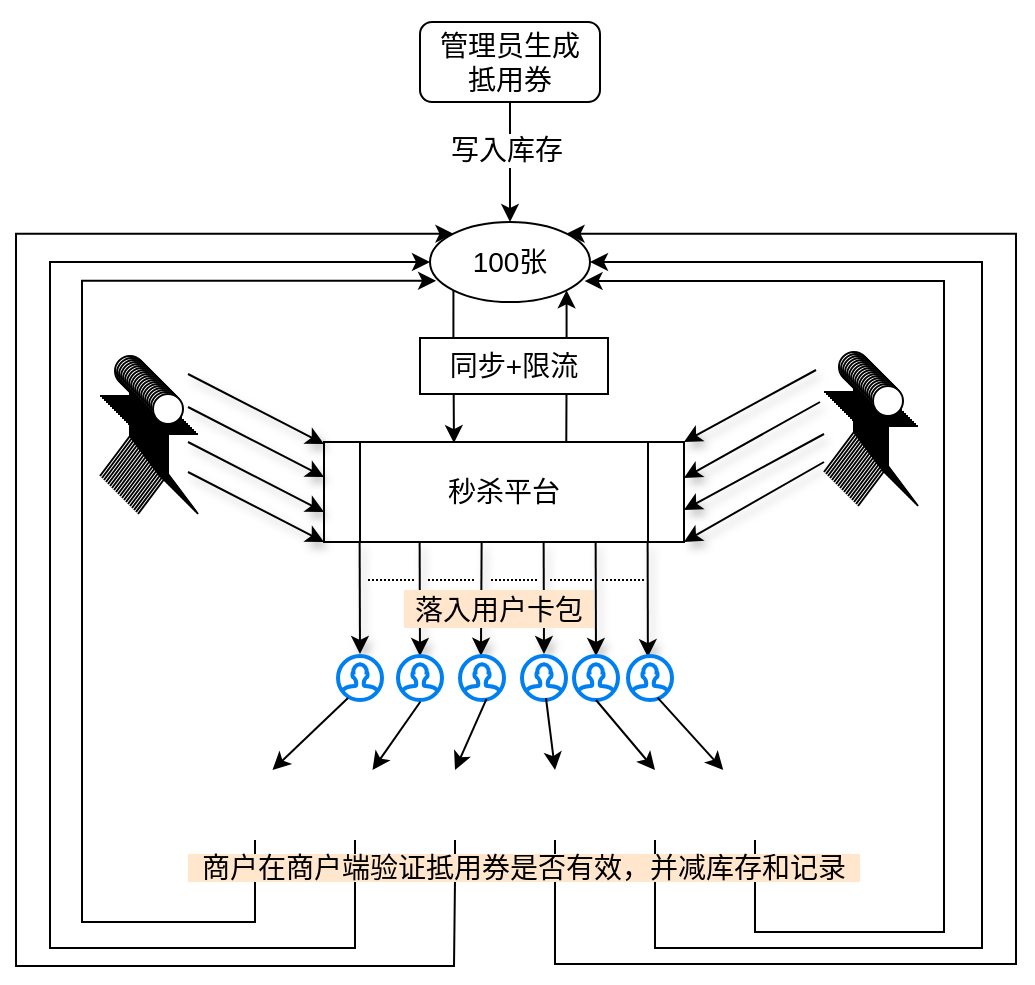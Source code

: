 <mxfile version="12.3.9" type="github" pages="1">
  <diagram id="SsL1fcqj8Mh98Vly19hj" name="第 1 页">
    <mxGraphModel dx="1722" dy="877" grid="1" gridSize="1" guides="1" tooltips="1" connect="1" arrows="1" fold="1" page="1" pageScale="1" pageWidth="827" pageHeight="1169" math="0" shadow="0">
      <root>
        <mxCell id="0"/>
        <mxCell id="1" parent="0"/>
        <mxCell id="kgXLa5MKoWayzY2asDO9-3" style="edgeStyle=orthogonalEdgeStyle;rounded=0;orthogonalLoop=1;jettySize=auto;html=1;exitX=0.5;exitY=1;exitDx=0;exitDy=0;entryX=0.5;entryY=0;entryDx=0;entryDy=0;fontSize=14;" edge="1" parent="1" source="kgXLa5MKoWayzY2asDO9-1" target="kgXLa5MKoWayzY2asDO9-2">
          <mxGeometry relative="1" as="geometry"/>
        </mxCell>
        <mxCell id="kgXLa5MKoWayzY2asDO9-4" value="写入库存" style="text;html=1;align=center;verticalAlign=middle;resizable=0;points=[];;labelBackgroundColor=#ffffff;fontSize=14;" vertex="1" connectable="0" parent="kgXLa5MKoWayzY2asDO9-3">
          <mxGeometry x="-0.2" y="-2" relative="1" as="geometry">
            <mxPoint as="offset"/>
          </mxGeometry>
        </mxCell>
        <mxCell id="kgXLa5MKoWayzY2asDO9-1" value="&lt;p style=&quot;line-height: 120%; font-size: 14px;&quot;&gt;&lt;font style=&quot;font-size: 14px;&quot;&gt;管理员生成抵用券&lt;/font&gt;&lt;/p&gt;" style="padding:5;rounded=1;whiteSpace=wrap;html=1;spacing=10;fontSize=14;" vertex="1" parent="1">
          <mxGeometry x="350" y="50" width="90" height="40" as="geometry"/>
        </mxCell>
        <mxCell id="kgXLa5MKoWayzY2asDO9-7" style="edgeStyle=orthogonalEdgeStyle;rounded=0;orthogonalLoop=1;jettySize=auto;html=1;exitX=0;exitY=1;exitDx=0;exitDy=0;entryX=0.361;entryY=0.011;entryDx=0;entryDy=0;entryPerimeter=0;fontSize=14;" edge="1" parent="1" source="kgXLa5MKoWayzY2asDO9-2" target="kgXLa5MKoWayzY2asDO9-5">
          <mxGeometry relative="1" as="geometry">
            <Array as="points">
              <mxPoint x="367" y="212"/>
            </Array>
          </mxGeometry>
        </mxCell>
        <mxCell id="kgXLa5MKoWayzY2asDO9-8" style="edgeStyle=orthogonalEdgeStyle;rounded=0;orthogonalLoop=1;jettySize=auto;html=1;exitX=1;exitY=1;exitDx=0;exitDy=0;entryX=0.673;entryY=0.017;entryDx=0;entryDy=0;entryPerimeter=0;fontSize=14;horizontal=0;endArrow=none;endFill=0;startArrow=classic;startFill=1;" edge="1" parent="1" source="kgXLa5MKoWayzY2asDO9-2" target="kgXLa5MKoWayzY2asDO9-5">
          <mxGeometry relative="1" as="geometry"/>
        </mxCell>
        <mxCell id="kgXLa5MKoWayzY2asDO9-2" value="&lt;font style=&quot;font-size: 14px;&quot;&gt;100张&lt;/font&gt;" style="ellipse;whiteSpace=wrap;html=1;fontSize=14;" vertex="1" parent="1">
          <mxGeometry x="355" y="150" width="80" height="40" as="geometry"/>
        </mxCell>
        <mxCell id="kgXLa5MKoWayzY2asDO9-5" value="秒杀平台" style="shape=process;whiteSpace=wrap;html=1;backgroundOutline=1;fontSize=14;" vertex="1" parent="1">
          <mxGeometry x="302" y="260" width="180" height="50" as="geometry"/>
        </mxCell>
        <mxCell id="kgXLa5MKoWayzY2asDO9-9" value="同步+限流" style="rounded=0;whiteSpace=wrap;html=1;fontSize=14;" vertex="1" parent="1">
          <mxGeometry x="350" y="208" width="94" height="28" as="geometry"/>
        </mxCell>
        <mxCell id="kgXLa5MKoWayzY2asDO9-11" value="" style="endArrow=classic;html=1;fontSize=14;entryX=0;entryY=0.1;entryDx=0;entryDy=0;entryPerimeter=0;shadow=1;" edge="1" parent="1">
          <mxGeometry width="50" height="50" relative="1" as="geometry">
            <mxPoint x="234" y="242.5" as="sourcePoint"/>
            <mxPoint x="302" y="277.5" as="targetPoint"/>
          </mxGeometry>
        </mxCell>
        <mxCell id="kgXLa5MKoWayzY2asDO9-12" value="" style="endArrow=classic;html=1;fontSize=14;entryX=0;entryY=0.1;entryDx=0;entryDy=0;entryPerimeter=0;shadow=1;" edge="1" parent="1">
          <mxGeometry width="50" height="50" relative="1" as="geometry">
            <mxPoint x="234" y="260" as="sourcePoint"/>
            <mxPoint x="302" y="295" as="targetPoint"/>
          </mxGeometry>
        </mxCell>
        <mxCell id="kgXLa5MKoWayzY2asDO9-13" value="" style="endArrow=classic;html=1;fontSize=14;entryX=0;entryY=0.1;entryDx=0;entryDy=0;entryPerimeter=0;shadow=1;" edge="1" parent="1">
          <mxGeometry width="50" height="50" relative="1" as="geometry">
            <mxPoint x="234" y="275" as="sourcePoint"/>
            <mxPoint x="302" y="310" as="targetPoint"/>
          </mxGeometry>
        </mxCell>
        <mxCell id="kgXLa5MKoWayzY2asDO9-15" value="" style="endArrow=classic;html=1;fontSize=14;entryX=0;entryY=0.1;entryDx=0;entryDy=0;entryPerimeter=0;shadow=1;" edge="1" parent="1">
          <mxGeometry width="50" height="50" relative="1" as="geometry">
            <mxPoint x="234" y="226" as="sourcePoint"/>
            <mxPoint x="302" y="261" as="targetPoint"/>
          </mxGeometry>
        </mxCell>
        <mxCell id="kgXLa5MKoWayzY2asDO9-17" value="" style="endArrow=classic;html=1;fontSize=14;shadow=1;" edge="1" parent="1">
          <mxGeometry width="50" height="50" relative="1" as="geometry">
            <mxPoint x="548" y="224" as="sourcePoint"/>
            <mxPoint x="482" y="260" as="targetPoint"/>
          </mxGeometry>
        </mxCell>
        <mxCell id="kgXLa5MKoWayzY2asDO9-18" value="" style="endArrow=classic;html=1;fontSize=14;shadow=1;" edge="1" parent="1">
          <mxGeometry width="50" height="50" relative="1" as="geometry">
            <mxPoint x="550" y="240" as="sourcePoint"/>
            <mxPoint x="482" y="278" as="targetPoint"/>
          </mxGeometry>
        </mxCell>
        <mxCell id="kgXLa5MKoWayzY2asDO9-19" value="" style="endArrow=classic;html=1;fontSize=14;shadow=1;" edge="1" parent="1">
          <mxGeometry width="50" height="50" relative="1" as="geometry">
            <mxPoint x="552" y="256" as="sourcePoint"/>
            <mxPoint x="482" y="294" as="targetPoint"/>
          </mxGeometry>
        </mxCell>
        <mxCell id="kgXLa5MKoWayzY2asDO9-20" value="" style="endArrow=classic;html=1;fontSize=14;shadow=1;" edge="1" parent="1">
          <mxGeometry width="50" height="50" relative="1" as="geometry">
            <mxPoint x="552" y="270" as="sourcePoint"/>
            <mxPoint x="482" y="310" as="targetPoint"/>
          </mxGeometry>
        </mxCell>
        <mxCell id="kgXLa5MKoWayzY2asDO9-23" value="" style="endArrow=classic;html=1;fontSize=14;exitX=0.099;exitY=0.992;exitDx=0;exitDy=0;exitPerimeter=0;comic=0;shadow=1;" edge="1" parent="1" source="kgXLa5MKoWayzY2asDO9-5">
          <mxGeometry width="50" height="50" relative="1" as="geometry">
            <mxPoint x="330" y="378" as="sourcePoint"/>
            <mxPoint x="320" y="366" as="targetPoint"/>
          </mxGeometry>
        </mxCell>
        <mxCell id="kgXLa5MKoWayzY2asDO9-24" value="" style="endArrow=classic;html=1;fontSize=14;exitX=0.099;exitY=0.992;exitDx=0;exitDy=0;exitPerimeter=0;comic=0;shadow=1;entryX=0.5;entryY=0;entryDx=0;entryDy=0;entryPerimeter=0;" edge="1" parent="1" target="kgXLa5MKoWayzY2asDO9-31">
          <mxGeometry width="50" height="50" relative="1" as="geometry">
            <mxPoint x="349.82" y="310.1" as="sourcePoint"/>
            <mxPoint x="350" y="354.5" as="targetPoint"/>
          </mxGeometry>
        </mxCell>
        <mxCell id="kgXLa5MKoWayzY2asDO9-25" value="" style="endArrow=classic;html=1;fontSize=14;exitX=0.099;exitY=0.992;exitDx=0;exitDy=0;exitPerimeter=0;comic=0;shadow=1;entryX=0.476;entryY=-0.006;entryDx=0;entryDy=0;entryPerimeter=0;" edge="1" parent="1" target="kgXLa5MKoWayzY2asDO9-32">
          <mxGeometry width="50" height="50" relative="1" as="geometry">
            <mxPoint x="380.82" y="310.1" as="sourcePoint"/>
            <mxPoint x="381" y="354.5" as="targetPoint"/>
          </mxGeometry>
        </mxCell>
        <mxCell id="kgXLa5MKoWayzY2asDO9-26" value="" style="endArrow=classic;html=1;fontSize=14;exitX=0.099;exitY=0.992;exitDx=0;exitDy=0;exitPerimeter=0;comic=0;shadow=1;" edge="1" parent="1">
          <mxGeometry width="50" height="50" relative="1" as="geometry">
            <mxPoint x="411.82" y="310.1" as="sourcePoint"/>
            <mxPoint x="412" y="366" as="targetPoint"/>
          </mxGeometry>
        </mxCell>
        <mxCell id="kgXLa5MKoWayzY2asDO9-27" value="" style="endArrow=classic;html=1;fontSize=14;exitX=0.099;exitY=0.992;exitDx=0;exitDy=0;exitPerimeter=0;comic=0;shadow=1;entryX=0.5;entryY=0;entryDx=0;entryDy=0;entryPerimeter=0;" edge="1" parent="1" target="kgXLa5MKoWayzY2asDO9-34">
          <mxGeometry width="50" height="50" relative="1" as="geometry">
            <mxPoint x="437.82" y="310.1" as="sourcePoint"/>
            <mxPoint x="438" y="354.5" as="targetPoint"/>
          </mxGeometry>
        </mxCell>
        <mxCell id="kgXLa5MKoWayzY2asDO9-28" value="" style="endArrow=classic;html=1;fontSize=14;exitX=0.099;exitY=0.992;exitDx=0;exitDy=0;exitPerimeter=0;comic=0;shadow=1;entryX=0.452;entryY=0.025;entryDx=0;entryDy=0;entryPerimeter=0;" edge="1" parent="1" target="kgXLa5MKoWayzY2asDO9-35">
          <mxGeometry width="50" height="50" relative="1" as="geometry">
            <mxPoint x="463.82" y="310.1" as="sourcePoint"/>
            <mxPoint x="464" y="354.5" as="targetPoint"/>
          </mxGeometry>
        </mxCell>
        <mxCell id="kgXLa5MKoWayzY2asDO9-30" value="" style="html=1;verticalLabelPosition=bottom;align=center;labelBackgroundColor=#ffffff;verticalAlign=top;strokeWidth=2;strokeColor=#0080F0;shadow=0;dashed=0;shape=mxgraph.ios7.icons.user;fontSize=14;" vertex="1" parent="1">
          <mxGeometry x="309" y="367" width="22" height="22" as="geometry"/>
        </mxCell>
        <mxCell id="kgXLa5MKoWayzY2asDO9-31" value="" style="html=1;verticalLabelPosition=bottom;align=center;labelBackgroundColor=#ffffff;verticalAlign=top;strokeWidth=2;strokeColor=#0080F0;shadow=0;dashed=0;shape=mxgraph.ios7.icons.user;fontSize=14;" vertex="1" parent="1">
          <mxGeometry x="339" y="367" width="22" height="22" as="geometry"/>
        </mxCell>
        <mxCell id="kgXLa5MKoWayzY2asDO9-32" value="" style="html=1;verticalLabelPosition=bottom;align=center;labelBackgroundColor=#ffffff;verticalAlign=top;strokeWidth=2;strokeColor=#0080F0;shadow=0;dashed=0;shape=mxgraph.ios7.icons.user;fontSize=14;" vertex="1" parent="1">
          <mxGeometry x="370" y="367" width="22" height="22" as="geometry"/>
        </mxCell>
        <mxCell id="kgXLa5MKoWayzY2asDO9-33" value="" style="html=1;verticalLabelPosition=bottom;align=center;labelBackgroundColor=#ffffff;verticalAlign=top;strokeWidth=2;strokeColor=#0080F0;shadow=0;dashed=0;shape=mxgraph.ios7.icons.user;fontSize=14;" vertex="1" parent="1">
          <mxGeometry x="401" y="367" width="22" height="22" as="geometry"/>
        </mxCell>
        <mxCell id="kgXLa5MKoWayzY2asDO9-34" value="" style="html=1;verticalLabelPosition=bottom;align=center;labelBackgroundColor=#ffffff;verticalAlign=top;strokeWidth=2;strokeColor=#0080F0;shadow=0;dashed=0;shape=mxgraph.ios7.icons.user;fontSize=14;" vertex="1" parent="1">
          <mxGeometry x="427" y="367" width="22" height="22" as="geometry"/>
        </mxCell>
        <mxCell id="kgXLa5MKoWayzY2asDO9-35" value="" style="html=1;verticalLabelPosition=bottom;align=center;labelBackgroundColor=#ffffff;verticalAlign=top;strokeWidth=2;strokeColor=#0080F0;shadow=0;dashed=0;shape=mxgraph.ios7.icons.user;fontSize=14;" vertex="1" parent="1">
          <mxGeometry x="454" y="367" width="22" height="22" as="geometry"/>
        </mxCell>
        <mxCell id="kgXLa5MKoWayzY2asDO9-36" value="" style="endArrow=none;dashed=1;html=1;shadow=0;fontSize=14;dashPattern=1 1;" edge="1" parent="1">
          <mxGeometry width="50" height="50" relative="1" as="geometry">
            <mxPoint x="324" y="329" as="sourcePoint"/>
            <mxPoint x="347" y="329" as="targetPoint"/>
          </mxGeometry>
        </mxCell>
        <mxCell id="kgXLa5MKoWayzY2asDO9-38" value="" style="endArrow=none;dashed=1;html=1;shadow=0;fontSize=14;dashPattern=1 1;" edge="1" parent="1">
          <mxGeometry width="50" height="50" relative="1" as="geometry">
            <mxPoint x="354" y="329" as="sourcePoint"/>
            <mxPoint x="378" y="329" as="targetPoint"/>
          </mxGeometry>
        </mxCell>
        <mxCell id="kgXLa5MKoWayzY2asDO9-39" value="" style="endArrow=none;dashed=1;html=1;shadow=0;fontSize=14;dashPattern=1 1;" edge="1" parent="1">
          <mxGeometry width="50" height="50" relative="1" as="geometry">
            <mxPoint x="385.5" y="329" as="sourcePoint"/>
            <mxPoint x="408.5" y="329" as="targetPoint"/>
          </mxGeometry>
        </mxCell>
        <mxCell id="kgXLa5MKoWayzY2asDO9-40" value="" style="endArrow=none;dashed=1;html=1;shadow=0;fontSize=14;dashPattern=1 1;" edge="1" parent="1">
          <mxGeometry width="50" height="50" relative="1" as="geometry">
            <mxPoint x="415" y="329" as="sourcePoint"/>
            <mxPoint x="436" y="329" as="targetPoint"/>
          </mxGeometry>
        </mxCell>
        <mxCell id="kgXLa5MKoWayzY2asDO9-41" value="" style="endArrow=none;dashed=1;html=1;shadow=0;fontSize=14;dashPattern=1 1;" edge="1" parent="1">
          <mxGeometry width="50" height="50" relative="1" as="geometry">
            <mxPoint x="441" y="329" as="sourcePoint"/>
            <mxPoint x="462" y="329" as="targetPoint"/>
          </mxGeometry>
        </mxCell>
        <mxCell id="kgXLa5MKoWayzY2asDO9-42" value="落入用户卡包" style="text;html=1;strokeColor=none;fillColor=#ffe6cc;align=center;verticalAlign=middle;whiteSpace=wrap;rounded=0;fontSize=14;" vertex="1" parent="1">
          <mxGeometry x="342" y="334" width="95" height="19" as="geometry"/>
        </mxCell>
        <mxCell id="kgXLa5MKoWayzY2asDO9-70" value="" style="shape=umlActor;verticalLabelPosition=bottom;labelBackgroundColor=#ffffff;verticalAlign=top;html=1;outlineConnect=0;fontSize=14;" vertex="1" parent="1">
          <mxGeometry x="190" y="217" width="30" height="60" as="geometry"/>
        </mxCell>
        <mxCell id="kgXLa5MKoWayzY2asDO9-71" value="" style="shape=umlActor;verticalLabelPosition=bottom;labelBackgroundColor=#ffffff;verticalAlign=top;html=1;outlineConnect=0;fontSize=14;" vertex="1" parent="1">
          <mxGeometry x="191" y="218" width="30" height="60" as="geometry"/>
        </mxCell>
        <mxCell id="kgXLa5MKoWayzY2asDO9-72" value="" style="shape=umlActor;verticalLabelPosition=bottom;labelBackgroundColor=#ffffff;verticalAlign=top;html=1;outlineConnect=0;fontSize=14;" vertex="1" parent="1">
          <mxGeometry x="192" y="219" width="30" height="60" as="geometry"/>
        </mxCell>
        <mxCell id="kgXLa5MKoWayzY2asDO9-73" value="" style="shape=umlActor;verticalLabelPosition=bottom;labelBackgroundColor=#ffffff;verticalAlign=top;html=1;outlineConnect=0;fontSize=14;" vertex="1" parent="1">
          <mxGeometry x="193" y="220" width="30" height="60" as="geometry"/>
        </mxCell>
        <mxCell id="kgXLa5MKoWayzY2asDO9-74" value="" style="shape=umlActor;verticalLabelPosition=bottom;labelBackgroundColor=#ffffff;verticalAlign=top;html=1;outlineConnect=0;fontSize=14;" vertex="1" parent="1">
          <mxGeometry x="194" y="221" width="30" height="60" as="geometry"/>
        </mxCell>
        <mxCell id="kgXLa5MKoWayzY2asDO9-75" value="" style="shape=umlActor;verticalLabelPosition=bottom;labelBackgroundColor=#ffffff;verticalAlign=top;html=1;outlineConnect=0;fontSize=14;" vertex="1" parent="1">
          <mxGeometry x="195" y="222" width="30" height="60" as="geometry"/>
        </mxCell>
        <mxCell id="kgXLa5MKoWayzY2asDO9-76" value="" style="shape=umlActor;verticalLabelPosition=bottom;labelBackgroundColor=#ffffff;verticalAlign=top;html=1;outlineConnect=0;fontSize=14;" vertex="1" parent="1">
          <mxGeometry x="196" y="223" width="30" height="60" as="geometry"/>
        </mxCell>
        <mxCell id="kgXLa5MKoWayzY2asDO9-77" value="" style="shape=umlActor;verticalLabelPosition=bottom;labelBackgroundColor=#ffffff;verticalAlign=top;html=1;outlineConnect=0;fontSize=14;" vertex="1" parent="1">
          <mxGeometry x="197" y="224" width="30" height="60" as="geometry"/>
        </mxCell>
        <mxCell id="kgXLa5MKoWayzY2asDO9-78" value="" style="shape=umlActor;verticalLabelPosition=bottom;labelBackgroundColor=#ffffff;verticalAlign=top;html=1;outlineConnect=0;fontSize=14;" vertex="1" parent="1">
          <mxGeometry x="198" y="225" width="30" height="60" as="geometry"/>
        </mxCell>
        <mxCell id="kgXLa5MKoWayzY2asDO9-79" value="" style="shape=umlActor;verticalLabelPosition=bottom;labelBackgroundColor=#ffffff;verticalAlign=top;html=1;outlineConnect=0;fontSize=14;" vertex="1" parent="1">
          <mxGeometry x="199" y="226" width="30" height="60" as="geometry"/>
        </mxCell>
        <mxCell id="kgXLa5MKoWayzY2asDO9-82" value="" style="shape=umlActor;verticalLabelPosition=bottom;labelBackgroundColor=#ffffff;verticalAlign=top;html=1;outlineConnect=0;fontSize=14;" vertex="1" parent="1">
          <mxGeometry x="200" y="227" width="30" height="60" as="geometry"/>
        </mxCell>
        <mxCell id="kgXLa5MKoWayzY2asDO9-83" value="" style="shape=umlActor;verticalLabelPosition=bottom;labelBackgroundColor=#ffffff;verticalAlign=top;html=1;outlineConnect=0;fontSize=14;" vertex="1" parent="1">
          <mxGeometry x="201" y="228" width="30" height="60" as="geometry"/>
        </mxCell>
        <mxCell id="kgXLa5MKoWayzY2asDO9-84" value="" style="shape=umlActor;verticalLabelPosition=bottom;labelBackgroundColor=#ffffff;verticalAlign=top;html=1;outlineConnect=0;fontSize=14;" vertex="1" parent="1">
          <mxGeometry x="202" y="229" width="30" height="60" as="geometry"/>
        </mxCell>
        <mxCell id="kgXLa5MKoWayzY2asDO9-85" value="" style="shape=umlActor;verticalLabelPosition=bottom;labelBackgroundColor=#ffffff;verticalAlign=top;html=1;outlineConnect=0;fontSize=14;" vertex="1" parent="1">
          <mxGeometry x="203" y="230" width="30" height="60" as="geometry"/>
        </mxCell>
        <mxCell id="kgXLa5MKoWayzY2asDO9-86" value="" style="shape=umlActor;verticalLabelPosition=bottom;labelBackgroundColor=#ffffff;verticalAlign=top;html=1;outlineConnect=0;fontSize=14;" vertex="1" parent="1">
          <mxGeometry x="204" y="231" width="30" height="60" as="geometry"/>
        </mxCell>
        <mxCell id="kgXLa5MKoWayzY2asDO9-87" value="" style="shape=umlActor;verticalLabelPosition=bottom;labelBackgroundColor=#ffffff;verticalAlign=top;html=1;outlineConnect=0;fontSize=14;" vertex="1" parent="1">
          <mxGeometry x="205" y="232" width="30" height="60" as="geometry"/>
        </mxCell>
        <mxCell id="kgXLa5MKoWayzY2asDO9-88" value="" style="shape=umlActor;verticalLabelPosition=bottom;labelBackgroundColor=#ffffff;verticalAlign=top;html=1;outlineConnect=0;fontSize=14;" vertex="1" parent="1">
          <mxGeometry x="206" y="233" width="30" height="60" as="geometry"/>
        </mxCell>
        <mxCell id="kgXLa5MKoWayzY2asDO9-89" value="" style="shape=umlActor;verticalLabelPosition=bottom;labelBackgroundColor=#ffffff;verticalAlign=top;html=1;outlineConnect=0;fontSize=14;" vertex="1" parent="1">
          <mxGeometry x="207" y="234" width="30" height="60" as="geometry"/>
        </mxCell>
        <mxCell id="kgXLa5MKoWayzY2asDO9-90" value="" style="shape=umlActor;verticalLabelPosition=bottom;labelBackgroundColor=#ffffff;verticalAlign=top;html=1;outlineConnect=0;fontSize=14;" vertex="1" parent="1">
          <mxGeometry x="208" y="235" width="30" height="60" as="geometry"/>
        </mxCell>
        <mxCell id="kgXLa5MKoWayzY2asDO9-91" value="" style="shape=umlActor;verticalLabelPosition=bottom;labelBackgroundColor=#ffffff;verticalAlign=top;html=1;outlineConnect=0;fontSize=14;" vertex="1" parent="1">
          <mxGeometry x="209" y="236" width="30" height="60" as="geometry"/>
        </mxCell>
        <mxCell id="kgXLa5MKoWayzY2asDO9-92" value="" style="shape=umlActor;verticalLabelPosition=bottom;labelBackgroundColor=#ffffff;verticalAlign=top;html=1;outlineConnect=0;fontSize=14;gradientColor=#ffffff;" vertex="1" parent="1">
          <mxGeometry x="552" y="215" width="30" height="60" as="geometry"/>
        </mxCell>
        <mxCell id="kgXLa5MKoWayzY2asDO9-93" value="" style="shape=umlActor;verticalLabelPosition=bottom;labelBackgroundColor=#ffffff;verticalAlign=top;html=1;outlineConnect=0;fontSize=14;gradientColor=#ffffff;" vertex="1" parent="1">
          <mxGeometry x="553" y="216" width="30" height="60" as="geometry"/>
        </mxCell>
        <mxCell id="kgXLa5MKoWayzY2asDO9-94" value="" style="shape=umlActor;verticalLabelPosition=bottom;labelBackgroundColor=#ffffff;verticalAlign=top;html=1;outlineConnect=0;fontSize=14;gradientColor=#ffffff;" vertex="1" parent="1">
          <mxGeometry x="554" y="217" width="30" height="60" as="geometry"/>
        </mxCell>
        <mxCell id="kgXLa5MKoWayzY2asDO9-95" value="" style="shape=umlActor;verticalLabelPosition=bottom;labelBackgroundColor=#ffffff;verticalAlign=top;html=1;outlineConnect=0;fontSize=14;gradientColor=#ffffff;" vertex="1" parent="1">
          <mxGeometry x="555" y="218" width="30" height="60" as="geometry"/>
        </mxCell>
        <mxCell id="kgXLa5MKoWayzY2asDO9-96" value="" style="shape=umlActor;verticalLabelPosition=bottom;labelBackgroundColor=#ffffff;verticalAlign=top;html=1;outlineConnect=0;fontSize=14;gradientColor=#ffffff;" vertex="1" parent="1">
          <mxGeometry x="556" y="219" width="30" height="60" as="geometry"/>
        </mxCell>
        <mxCell id="kgXLa5MKoWayzY2asDO9-97" value="" style="shape=umlActor;verticalLabelPosition=bottom;labelBackgroundColor=#ffffff;verticalAlign=top;html=1;outlineConnect=0;fontSize=14;gradientColor=#ffffff;" vertex="1" parent="1">
          <mxGeometry x="557" y="220" width="30" height="60" as="geometry"/>
        </mxCell>
        <mxCell id="kgXLa5MKoWayzY2asDO9-98" value="" style="shape=umlActor;verticalLabelPosition=bottom;labelBackgroundColor=#ffffff;verticalAlign=top;html=1;outlineConnect=0;fontSize=14;gradientColor=#ffffff;" vertex="1" parent="1">
          <mxGeometry x="558" y="221" width="30" height="60" as="geometry"/>
        </mxCell>
        <mxCell id="kgXLa5MKoWayzY2asDO9-99" value="" style="shape=umlActor;verticalLabelPosition=bottom;labelBackgroundColor=#ffffff;verticalAlign=top;html=1;outlineConnect=0;fontSize=14;gradientColor=#ffffff;" vertex="1" parent="1">
          <mxGeometry x="559" y="222" width="30" height="60" as="geometry"/>
        </mxCell>
        <mxCell id="kgXLa5MKoWayzY2asDO9-100" value="" style="shape=umlActor;verticalLabelPosition=bottom;labelBackgroundColor=#ffffff;verticalAlign=top;html=1;outlineConnect=0;fontSize=14;gradientColor=#ffffff;" vertex="1" parent="1">
          <mxGeometry x="560" y="223" width="30" height="60" as="geometry"/>
        </mxCell>
        <mxCell id="kgXLa5MKoWayzY2asDO9-101" value="" style="shape=umlActor;verticalLabelPosition=bottom;labelBackgroundColor=#ffffff;verticalAlign=top;html=1;outlineConnect=0;fontSize=14;gradientColor=#ffffff;" vertex="1" parent="1">
          <mxGeometry x="561" y="224" width="30" height="60" as="geometry"/>
        </mxCell>
        <mxCell id="kgXLa5MKoWayzY2asDO9-102" value="" style="shape=umlActor;verticalLabelPosition=bottom;labelBackgroundColor=#ffffff;verticalAlign=top;html=1;outlineConnect=0;fontSize=14;gradientColor=#ffffff;" vertex="1" parent="1">
          <mxGeometry x="562" y="225" width="30" height="60" as="geometry"/>
        </mxCell>
        <mxCell id="kgXLa5MKoWayzY2asDO9-103" value="" style="shape=umlActor;verticalLabelPosition=bottom;labelBackgroundColor=#ffffff;verticalAlign=top;html=1;outlineConnect=0;fontSize=14;gradientColor=#ffffff;" vertex="1" parent="1">
          <mxGeometry x="563" y="226" width="30" height="60" as="geometry"/>
        </mxCell>
        <mxCell id="kgXLa5MKoWayzY2asDO9-104" value="" style="shape=umlActor;verticalLabelPosition=bottom;labelBackgroundColor=#ffffff;verticalAlign=top;html=1;outlineConnect=0;fontSize=14;gradientColor=#ffffff;" vertex="1" parent="1">
          <mxGeometry x="564" y="227" width="30" height="60" as="geometry"/>
        </mxCell>
        <mxCell id="kgXLa5MKoWayzY2asDO9-105" value="" style="shape=umlActor;verticalLabelPosition=bottom;labelBackgroundColor=#ffffff;verticalAlign=top;html=1;outlineConnect=0;fontSize=14;gradientColor=#ffffff;" vertex="1" parent="1">
          <mxGeometry x="565" y="228" width="30" height="60" as="geometry"/>
        </mxCell>
        <mxCell id="kgXLa5MKoWayzY2asDO9-106" value="" style="shape=umlActor;verticalLabelPosition=bottom;labelBackgroundColor=#ffffff;verticalAlign=top;html=1;outlineConnect=0;fontSize=14;gradientColor=#ffffff;" vertex="1" parent="1">
          <mxGeometry x="566" y="229" width="30" height="60" as="geometry"/>
        </mxCell>
        <mxCell id="kgXLa5MKoWayzY2asDO9-107" value="" style="shape=umlActor;verticalLabelPosition=bottom;labelBackgroundColor=#ffffff;verticalAlign=top;html=1;outlineConnect=0;fontSize=14;gradientColor=#ffffff;" vertex="1" parent="1">
          <mxGeometry x="567" y="230" width="30" height="60" as="geometry"/>
        </mxCell>
        <mxCell id="kgXLa5MKoWayzY2asDO9-108" value="" style="shape=umlActor;verticalLabelPosition=bottom;labelBackgroundColor=#ffffff;verticalAlign=top;html=1;outlineConnect=0;fontSize=14;gradientColor=#ffffff;" vertex="1" parent="1">
          <mxGeometry x="568" y="231" width="30" height="60" as="geometry"/>
        </mxCell>
        <mxCell id="kgXLa5MKoWayzY2asDO9-109" value="" style="shape=umlActor;verticalLabelPosition=bottom;labelBackgroundColor=#ffffff;verticalAlign=top;html=1;outlineConnect=0;fontSize=14;gradientColor=#ffffff;" vertex="1" parent="1">
          <mxGeometry x="569" y="232" width="30" height="60" as="geometry"/>
        </mxCell>
        <mxCell id="kgXLa5MKoWayzY2asDO9-134" style="edgeStyle=orthogonalEdgeStyle;rounded=0;comic=0;orthogonalLoop=1;jettySize=auto;html=1;exitX=0.5;exitY=1;exitDx=0;exitDy=0;entryX=0.038;entryY=0.735;entryDx=0;entryDy=0;entryPerimeter=0;shadow=0;startArrow=none;startFill=0;endArrow=classic;endFill=1;fontSize=14;" edge="1" parent="1" source="kgXLa5MKoWayzY2asDO9-111" target="kgXLa5MKoWayzY2asDO9-2">
          <mxGeometry relative="1" as="geometry">
            <Array as="points">
              <mxPoint x="268" y="500"/>
              <mxPoint x="181" y="500"/>
              <mxPoint x="181" y="179"/>
            </Array>
          </mxGeometry>
        </mxCell>
        <mxCell id="kgXLa5MKoWayzY2asDO9-111" value="" style="shape=image;html=1;verticalAlign=top;verticalLabelPosition=bottom;labelBackgroundColor=#ffffff;imageAspect=0;aspect=fixed;image=https://cdn3.iconfinder.com/data/icons/linecons-free-vector-icons-pack/32/shop-128.png;fillColor=#0066CC;gradientColor=#FFCC99;fontSize=14;flipH=1;" vertex="1" parent="1">
          <mxGeometry x="250" y="424" width="35" height="35" as="geometry"/>
        </mxCell>
        <mxCell id="kgXLa5MKoWayzY2asDO9-128" style="edgeStyle=orthogonalEdgeStyle;rounded=0;comic=0;orthogonalLoop=1;jettySize=auto;html=1;exitX=0.5;exitY=1;exitDx=0;exitDy=0;entryX=0;entryY=0.5;entryDx=0;entryDy=0;shadow=0;startArrow=none;startFill=0;endArrow=classic;endFill=1;fontSize=14;" edge="1" parent="1" source="kgXLa5MKoWayzY2asDO9-114" target="kgXLa5MKoWayzY2asDO9-2">
          <mxGeometry relative="1" as="geometry">
            <Array as="points">
              <mxPoint x="318" y="513"/>
              <mxPoint x="165" y="513"/>
              <mxPoint x="165" y="170"/>
            </Array>
          </mxGeometry>
        </mxCell>
        <mxCell id="kgXLa5MKoWayzY2asDO9-114" value="" style="shape=image;html=1;verticalAlign=top;verticalLabelPosition=bottom;labelBackgroundColor=#ffffff;imageAspect=0;aspect=fixed;image=https://cdn3.iconfinder.com/data/icons/linecons-free-vector-icons-pack/32/shop-128.png;fillColor=#0066CC;gradientColor=#FFCC99;fontSize=14;flipH=1;" vertex="1" parent="1">
          <mxGeometry x="300" y="424.0" width="35" height="35" as="geometry"/>
        </mxCell>
        <mxCell id="kgXLa5MKoWayzY2asDO9-129" style="edgeStyle=orthogonalEdgeStyle;rounded=0;comic=0;orthogonalLoop=1;jettySize=auto;html=1;exitX=0.5;exitY=1;exitDx=0;exitDy=0;entryX=0;entryY=0;entryDx=0;entryDy=0;shadow=0;startArrow=none;startFill=0;endArrow=classic;endFill=1;fontSize=14;" edge="1" parent="1" source="kgXLa5MKoWayzY2asDO9-115" target="kgXLa5MKoWayzY2asDO9-2">
          <mxGeometry relative="1" as="geometry">
            <Array as="points">
              <mxPoint x="368" y="479"/>
              <mxPoint x="367" y="522"/>
              <mxPoint x="148" y="522"/>
              <mxPoint x="148" y="156"/>
            </Array>
          </mxGeometry>
        </mxCell>
        <mxCell id="kgXLa5MKoWayzY2asDO9-115" value="" style="shape=image;html=1;verticalAlign=top;verticalLabelPosition=bottom;labelBackgroundColor=#ffffff;imageAspect=0;aspect=fixed;image=https://cdn3.iconfinder.com/data/icons/linecons-free-vector-icons-pack/32/shop-128.png;fillColor=#0066CC;gradientColor=#FFCC99;fontSize=14;flipH=1;" vertex="1" parent="1">
          <mxGeometry x="350" y="424.0" width="35" height="35" as="geometry"/>
        </mxCell>
        <mxCell id="kgXLa5MKoWayzY2asDO9-116" value="" style="shape=image;html=1;verticalAlign=top;verticalLabelPosition=bottom;labelBackgroundColor=#ffffff;imageAspect=0;aspect=fixed;image=https://cdn3.iconfinder.com/data/icons/linecons-free-vector-icons-pack/32/shop-128.png;fillColor=#0066CC;gradientColor=#FFCC99;fontSize=14;flipH=1;" vertex="1" parent="1">
          <mxGeometry x="400" y="424.0" width="35" height="35" as="geometry"/>
        </mxCell>
        <mxCell id="kgXLa5MKoWayzY2asDO9-133" style="edgeStyle=orthogonalEdgeStyle;rounded=0;comic=0;orthogonalLoop=1;jettySize=auto;html=1;exitX=0.5;exitY=1;exitDx=0;exitDy=0;entryX=1;entryY=0.5;entryDx=0;entryDy=0;shadow=0;startArrow=none;startFill=0;endArrow=classic;endFill=1;fontSize=14;" edge="1" parent="1" source="kgXLa5MKoWayzY2asDO9-117" target="kgXLa5MKoWayzY2asDO9-2">
          <mxGeometry relative="1" as="geometry">
            <Array as="points">
              <mxPoint x="468" y="513"/>
              <mxPoint x="631" y="513"/>
              <mxPoint x="631" y="170"/>
            </Array>
          </mxGeometry>
        </mxCell>
        <mxCell id="kgXLa5MKoWayzY2asDO9-117" value="" style="shape=image;html=1;verticalAlign=top;verticalLabelPosition=bottom;labelBackgroundColor=#ffffff;imageAspect=0;aspect=fixed;image=https://cdn3.iconfinder.com/data/icons/linecons-free-vector-icons-pack/32/shop-128.png;fillColor=#0066CC;gradientColor=#FFCC99;fontSize=14;flipH=1;" vertex="1" parent="1">
          <mxGeometry x="450" y="424.0" width="35" height="35" as="geometry"/>
        </mxCell>
        <mxCell id="kgXLa5MKoWayzY2asDO9-132" style="edgeStyle=orthogonalEdgeStyle;rounded=0;comic=0;orthogonalLoop=1;jettySize=auto;html=1;exitX=0.5;exitY=1;exitDx=0;exitDy=0;entryX=0.966;entryY=0.738;entryDx=0;entryDy=0;entryPerimeter=0;shadow=0;startArrow=none;startFill=0;endArrow=classic;endFill=1;fontSize=14;" edge="1" parent="1" source="kgXLa5MKoWayzY2asDO9-118" target="kgXLa5MKoWayzY2asDO9-2">
          <mxGeometry relative="1" as="geometry">
            <Array as="points">
              <mxPoint x="518" y="505"/>
              <mxPoint x="612" y="505"/>
              <mxPoint x="612" y="179"/>
            </Array>
          </mxGeometry>
        </mxCell>
        <mxCell id="kgXLa5MKoWayzY2asDO9-118" value="" style="shape=image;html=1;verticalAlign=top;verticalLabelPosition=bottom;labelBackgroundColor=#ffffff;imageAspect=0;aspect=fixed;image=https://cdn3.iconfinder.com/data/icons/linecons-free-vector-icons-pack/32/shop-128.png;fillColor=#0066CC;gradientColor=#FFCC99;fontSize=14;flipH=1;" vertex="1" parent="1">
          <mxGeometry x="500" y="424.0" width="35" height="35" as="geometry"/>
        </mxCell>
        <mxCell id="kgXLa5MKoWayzY2asDO9-120" value="" style="endArrow=classic;html=1;shadow=0;fontSize=14;entryX=0.75;entryY=0;entryDx=0;entryDy=0;exitX=0.227;exitY=0.955;exitDx=0;exitDy=0;exitPerimeter=0;" edge="1" parent="1" source="kgXLa5MKoWayzY2asDO9-30" target="kgXLa5MKoWayzY2asDO9-111">
          <mxGeometry width="50" height="50" relative="1" as="geometry">
            <mxPoint x="135" y="434" as="sourcePoint"/>
            <mxPoint x="185" y="384" as="targetPoint"/>
          </mxGeometry>
        </mxCell>
        <mxCell id="kgXLa5MKoWayzY2asDO9-121" value="" style="endArrow=classic;html=1;shadow=0;fontSize=14;exitX=0.508;exitY=1.039;exitDx=0;exitDy=0;exitPerimeter=0;entryX=0.75;entryY=0;entryDx=0;entryDy=0;" edge="1" parent="1" source="kgXLa5MKoWayzY2asDO9-31" target="kgXLa5MKoWayzY2asDO9-114">
          <mxGeometry width="50" height="50" relative="1" as="geometry">
            <mxPoint x="186" y="427" as="sourcePoint"/>
            <mxPoint x="236" y="377" as="targetPoint"/>
          </mxGeometry>
        </mxCell>
        <mxCell id="kgXLa5MKoWayzY2asDO9-122" value="" style="endArrow=classic;html=1;shadow=0;fontSize=14;exitX=0.603;exitY=0.976;exitDx=0;exitDy=0;exitPerimeter=0;entryX=0.5;entryY=0;entryDx=0;entryDy=0;" edge="1" parent="1" source="kgXLa5MKoWayzY2asDO9-32" target="kgXLa5MKoWayzY2asDO9-115">
          <mxGeometry width="50" height="50" relative="1" as="geometry">
            <mxPoint x="161" y="417" as="sourcePoint"/>
            <mxPoint x="211" y="367" as="targetPoint"/>
          </mxGeometry>
        </mxCell>
        <mxCell id="kgXLa5MKoWayzY2asDO9-123" value="" style="endArrow=classic;html=1;shadow=0;fontSize=14;exitX=0.545;exitY=0.955;exitDx=0;exitDy=0;exitPerimeter=0;entryX=0.5;entryY=0;entryDx=0;entryDy=0;" edge="1" parent="1" source="kgXLa5MKoWayzY2asDO9-33" target="kgXLa5MKoWayzY2asDO9-116">
          <mxGeometry width="50" height="50" relative="1" as="geometry">
            <mxPoint x="184" y="394" as="sourcePoint"/>
            <mxPoint x="234" y="344" as="targetPoint"/>
          </mxGeometry>
        </mxCell>
        <mxCell id="kgXLa5MKoWayzY2asDO9-124" value="" style="endArrow=classic;html=1;shadow=0;fontSize=14;exitX=0.5;exitY=1;exitDx=0;exitDy=0;exitPerimeter=0;entryX=0.5;entryY=0;entryDx=0;entryDy=0;" edge="1" parent="1" source="kgXLa5MKoWayzY2asDO9-34" target="kgXLa5MKoWayzY2asDO9-117">
          <mxGeometry width="50" height="50" relative="1" as="geometry">
            <mxPoint x="195" y="430" as="sourcePoint"/>
            <mxPoint x="245" y="380" as="targetPoint"/>
          </mxGeometry>
        </mxCell>
        <mxCell id="kgXLa5MKoWayzY2asDO9-126" value="" style="endArrow=classic;html=1;shadow=0;fontSize=14;exitX=0.672;exitY=0.945;exitDx=0;exitDy=0;exitPerimeter=0;" edge="1" parent="1" source="kgXLa5MKoWayzY2asDO9-35" target="kgXLa5MKoWayzY2asDO9-118">
          <mxGeometry width="50" height="50" relative="1" as="geometry">
            <mxPoint x="504" y="401" as="sourcePoint"/>
            <mxPoint x="554" y="351" as="targetPoint"/>
          </mxGeometry>
        </mxCell>
        <mxCell id="kgXLa5MKoWayzY2asDO9-136" style="edgeStyle=orthogonalEdgeStyle;rounded=0;comic=0;orthogonalLoop=1;jettySize=auto;html=1;exitX=0.5;exitY=1;exitDx=0;exitDy=0;shadow=0;startArrow=none;startFill=0;endArrow=classic;endFill=1;fontSize=14;entryX=1;entryY=0;entryDx=0;entryDy=0;" edge="1" parent="1" source="kgXLa5MKoWayzY2asDO9-116" target="kgXLa5MKoWayzY2asDO9-2">
          <mxGeometry relative="1" as="geometry">
            <mxPoint x="417.6" y="459" as="sourcePoint"/>
            <mxPoint x="421.2" y="156.2" as="targetPoint"/>
            <Array as="points">
              <mxPoint x="418" y="521"/>
              <mxPoint x="648" y="521"/>
              <mxPoint x="648" y="156"/>
            </Array>
          </mxGeometry>
        </mxCell>
        <mxCell id="kgXLa5MKoWayzY2asDO9-135" value="商户在商户端验证抵用券是否有效，并减库存和记录" style="text;html=1;strokeColor=none;fillColor=#ffe6cc;align=center;verticalAlign=middle;whiteSpace=wrap;rounded=0;fontSize=14;" vertex="1" parent="1">
          <mxGeometry x="234" y="466" width="336" height="14" as="geometry"/>
        </mxCell>
      </root>
    </mxGraphModel>
  </diagram>
</mxfile>
